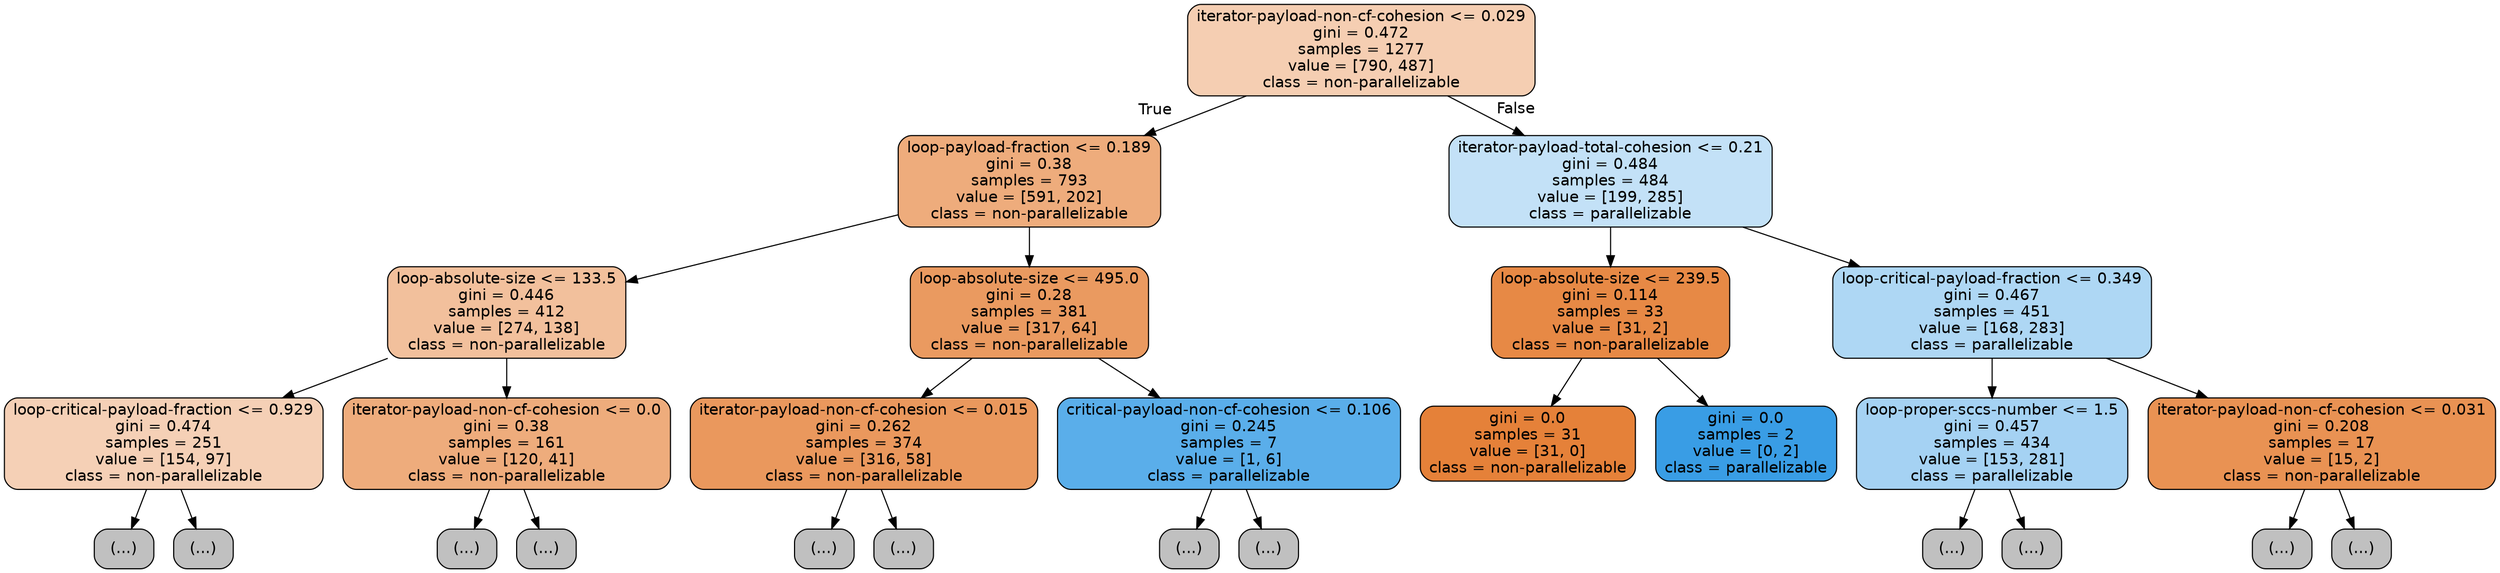 digraph Tree {
node [shape=box, style="filled, rounded", color="black", fontname=helvetica] ;
edge [fontname=helvetica] ;
0 [label="iterator-payload-non-cf-cohesion <= 0.029\ngini = 0.472\nsamples = 1277\nvalue = [790, 487]\nclass = non-parallelizable", fillcolor="#e5813962"] ;
1 [label="loop-payload-fraction <= 0.189\ngini = 0.38\nsamples = 793\nvalue = [591, 202]\nclass = non-parallelizable", fillcolor="#e58139a8"] ;
0 -> 1 [labeldistance=2.5, labelangle=45, headlabel="True"] ;
2 [label="loop-absolute-size <= 133.5\ngini = 0.446\nsamples = 412\nvalue = [274, 138]\nclass = non-parallelizable", fillcolor="#e581397f"] ;
1 -> 2 ;
3 [label="loop-critical-payload-fraction <= 0.929\ngini = 0.474\nsamples = 251\nvalue = [154, 97]\nclass = non-parallelizable", fillcolor="#e581395e"] ;
2 -> 3 ;
4 [label="(...)", fillcolor="#C0C0C0"] ;
3 -> 4 ;
151 [label="(...)", fillcolor="#C0C0C0"] ;
3 -> 151 ;
154 [label="iterator-payload-non-cf-cohesion <= 0.0\ngini = 0.38\nsamples = 161\nvalue = [120, 41]\nclass = non-parallelizable", fillcolor="#e58139a8"] ;
2 -> 154 ;
155 [label="(...)", fillcolor="#C0C0C0"] ;
154 -> 155 ;
232 [label="(...)", fillcolor="#C0C0C0"] ;
154 -> 232 ;
245 [label="loop-absolute-size <= 495.0\ngini = 0.28\nsamples = 381\nvalue = [317, 64]\nclass = non-parallelizable", fillcolor="#e58139cc"] ;
1 -> 245 ;
246 [label="iterator-payload-non-cf-cohesion <= 0.015\ngini = 0.262\nsamples = 374\nvalue = [316, 58]\nclass = non-parallelizable", fillcolor="#e58139d0"] ;
245 -> 246 ;
247 [label="(...)", fillcolor="#C0C0C0"] ;
246 -> 247 ;
268 [label="(...)", fillcolor="#C0C0C0"] ;
246 -> 268 ;
333 [label="critical-payload-non-cf-cohesion <= 0.106\ngini = 0.245\nsamples = 7\nvalue = [1, 6]\nclass = parallelizable", fillcolor="#399de5d4"] ;
245 -> 333 ;
334 [label="(...)", fillcolor="#C0C0C0"] ;
333 -> 334 ;
335 [label="(...)", fillcolor="#C0C0C0"] ;
333 -> 335 ;
336 [label="iterator-payload-total-cohesion <= 0.21\ngini = 0.484\nsamples = 484\nvalue = [199, 285]\nclass = parallelizable", fillcolor="#399de54d"] ;
0 -> 336 [labeldistance=2.5, labelangle=-45, headlabel="False"] ;
337 [label="loop-absolute-size <= 239.5\ngini = 0.114\nsamples = 33\nvalue = [31, 2]\nclass = non-parallelizable", fillcolor="#e58139ef"] ;
336 -> 337 ;
338 [label="gini = 0.0\nsamples = 31\nvalue = [31, 0]\nclass = non-parallelizable", fillcolor="#e58139ff"] ;
337 -> 338 ;
339 [label="gini = 0.0\nsamples = 2\nvalue = [0, 2]\nclass = parallelizable", fillcolor="#399de5ff"] ;
337 -> 339 ;
340 [label="loop-critical-payload-fraction <= 0.349\ngini = 0.467\nsamples = 451\nvalue = [168, 283]\nclass = parallelizable", fillcolor="#399de568"] ;
336 -> 340 ;
341 [label="loop-proper-sccs-number <= 1.5\ngini = 0.457\nsamples = 434\nvalue = [153, 281]\nclass = parallelizable", fillcolor="#399de574"] ;
340 -> 341 ;
342 [label="(...)", fillcolor="#C0C0C0"] ;
341 -> 342 ;
473 [label="(...)", fillcolor="#C0C0C0"] ;
341 -> 473 ;
486 [label="iterator-payload-non-cf-cohesion <= 0.031\ngini = 0.208\nsamples = 17\nvalue = [15, 2]\nclass = non-parallelizable", fillcolor="#e58139dd"] ;
340 -> 486 ;
487 [label="(...)", fillcolor="#C0C0C0"] ;
486 -> 487 ;
490 [label="(...)", fillcolor="#C0C0C0"] ;
486 -> 490 ;
}